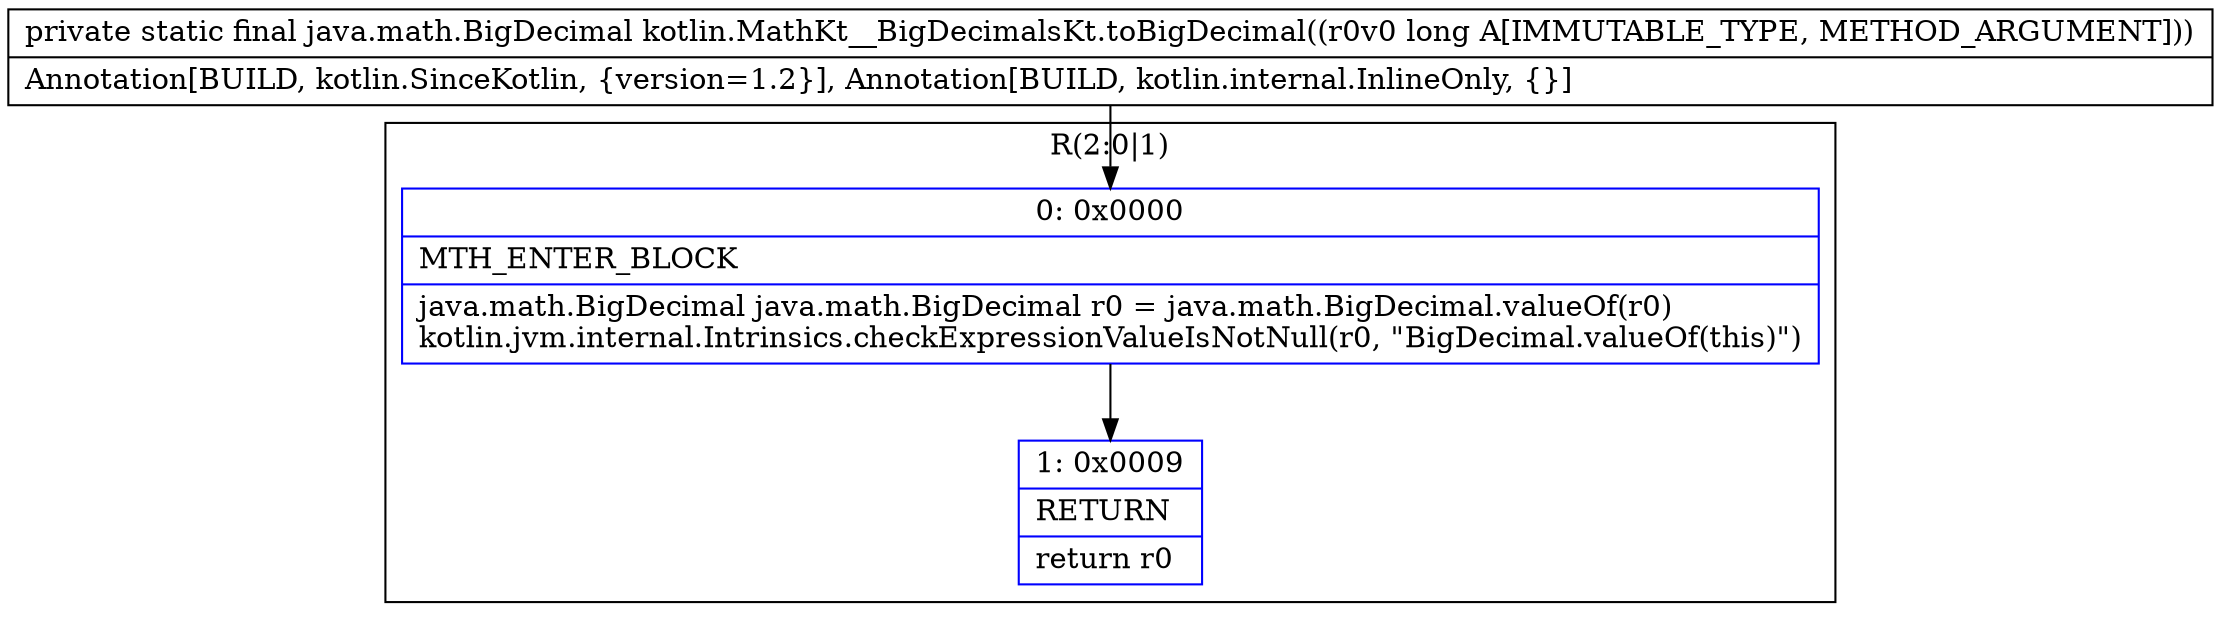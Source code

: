 digraph "CFG forkotlin.MathKt__BigDecimalsKt.toBigDecimal(J)Ljava\/math\/BigDecimal;" {
subgraph cluster_Region_534008689 {
label = "R(2:0|1)";
node [shape=record,color=blue];
Node_0 [shape=record,label="{0\:\ 0x0000|MTH_ENTER_BLOCK\l|java.math.BigDecimal java.math.BigDecimal r0 = java.math.BigDecimal.valueOf(r0)\lkotlin.jvm.internal.Intrinsics.checkExpressionValueIsNotNull(r0, \"BigDecimal.valueOf(this)\")\l}"];
Node_1 [shape=record,label="{1\:\ 0x0009|RETURN\l|return r0\l}"];
}
MethodNode[shape=record,label="{private static final java.math.BigDecimal kotlin.MathKt__BigDecimalsKt.toBigDecimal((r0v0 long A[IMMUTABLE_TYPE, METHOD_ARGUMENT]))  | Annotation[BUILD, kotlin.SinceKotlin, \{version=1.2\}], Annotation[BUILD, kotlin.internal.InlineOnly, \{\}]\l}"];
MethodNode -> Node_0;
Node_0 -> Node_1;
}

